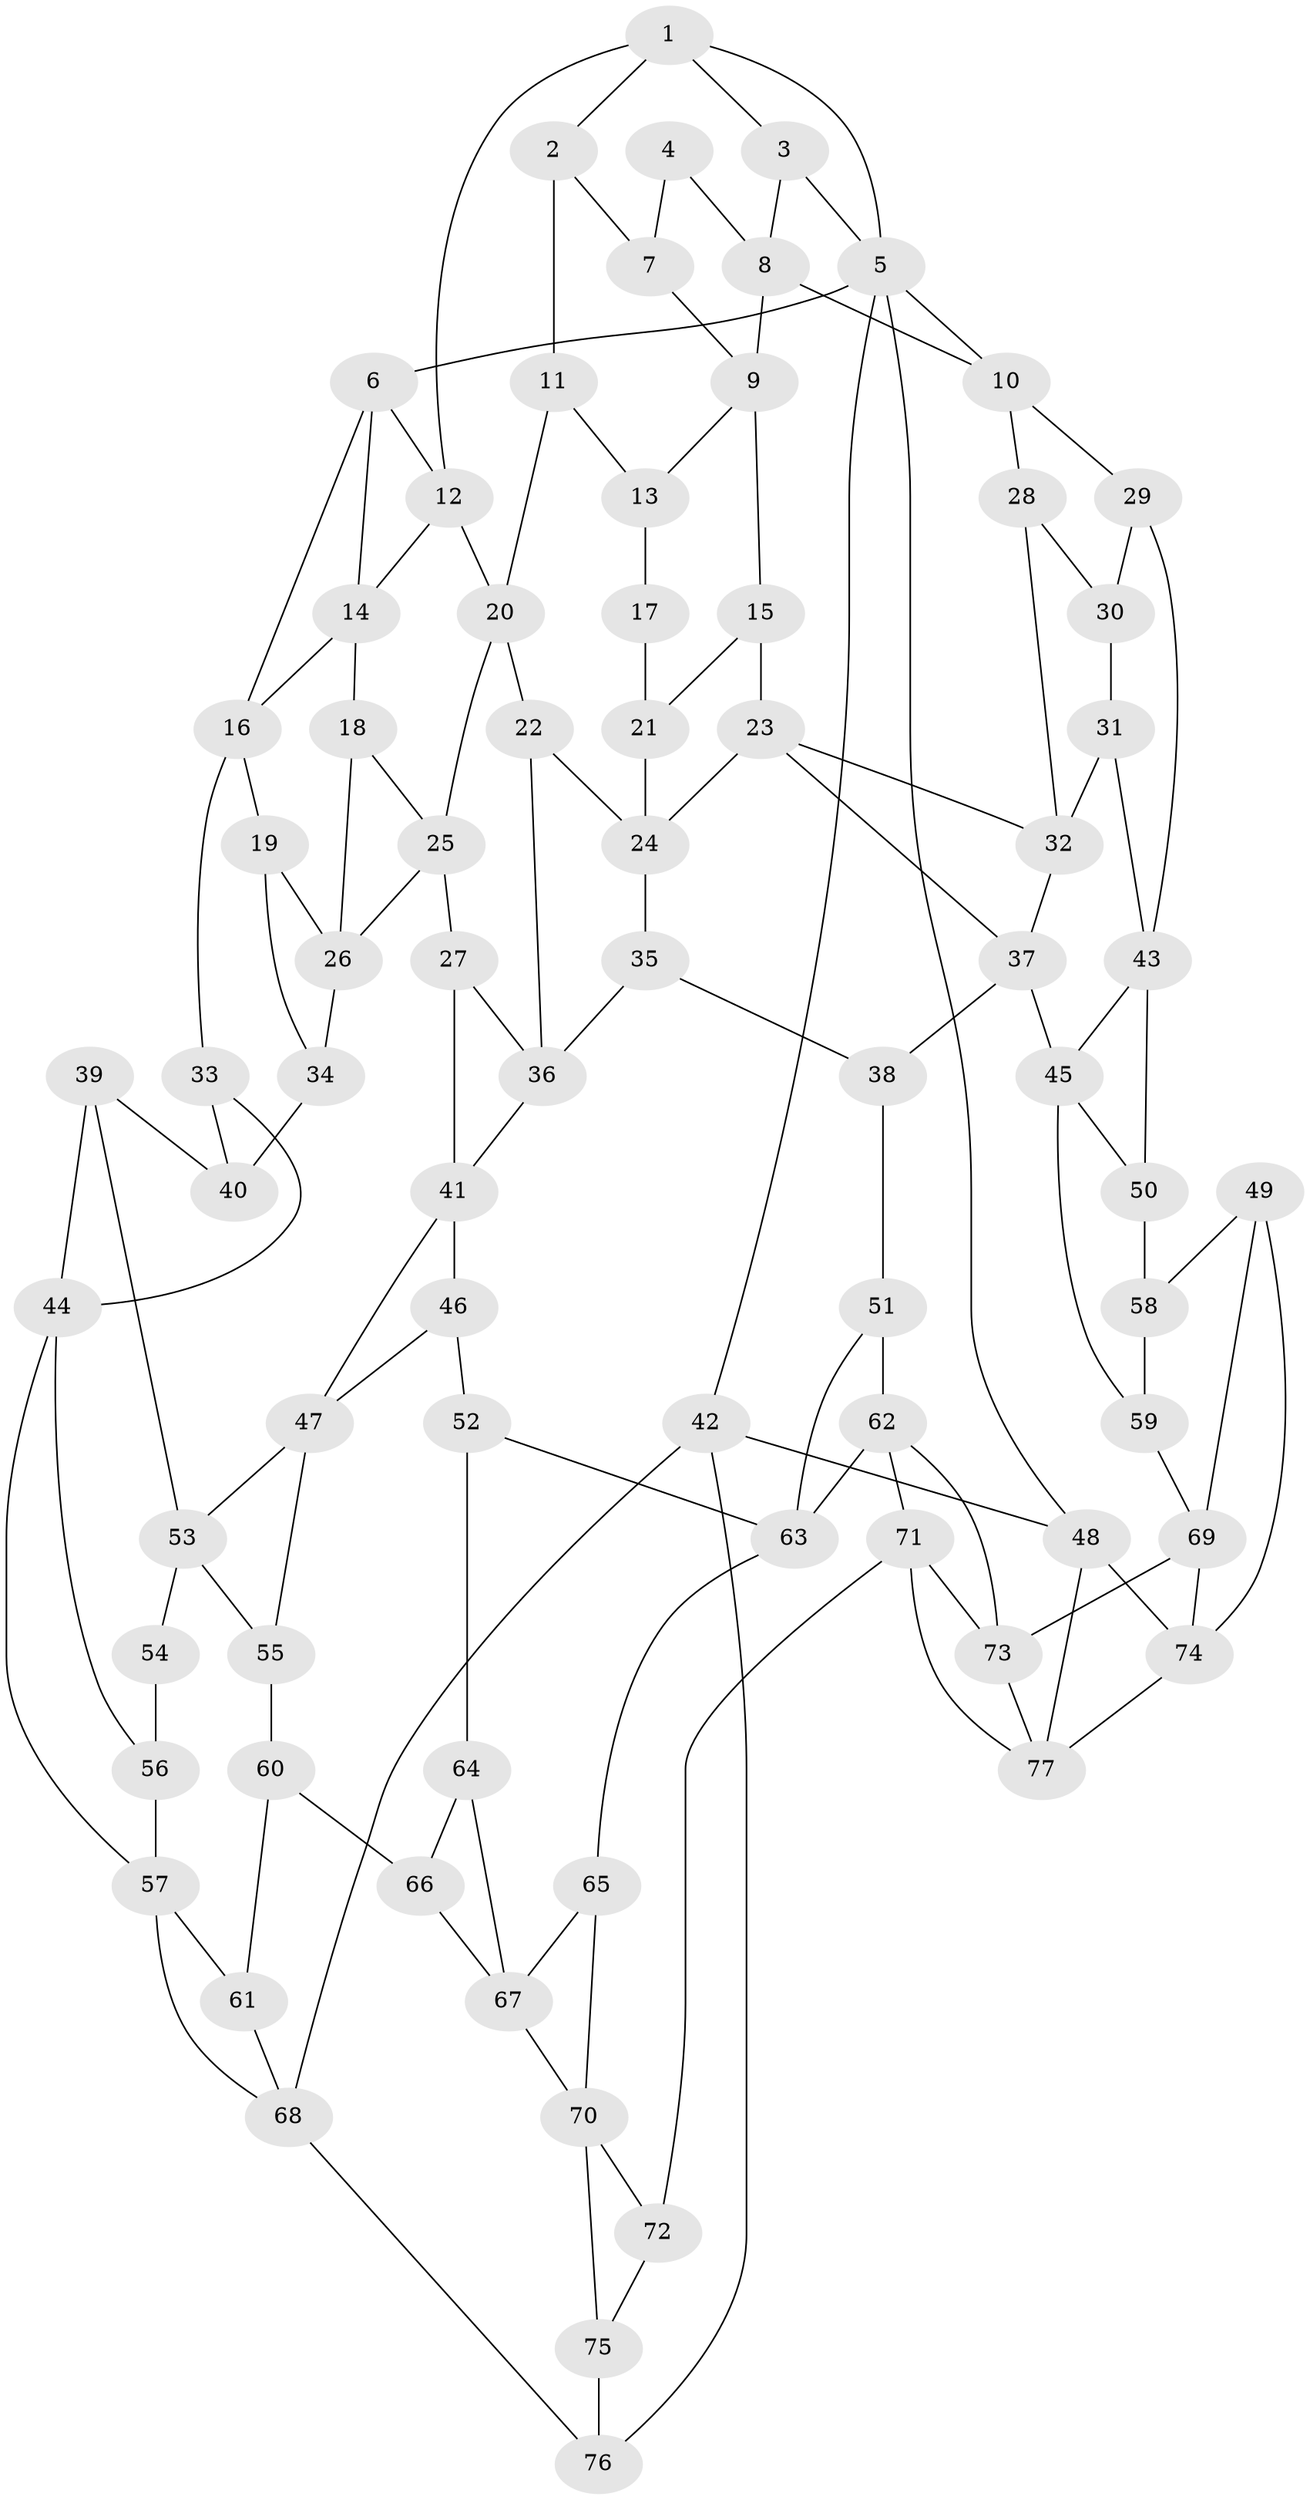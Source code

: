// original degree distribution, {3: 0.015625, 4: 0.234375, 6: 0.21875, 5: 0.53125}
// Generated by graph-tools (version 1.1) at 2025/38/03/04/25 23:38:35]
// undirected, 77 vertices, 133 edges
graph export_dot {
  node [color=gray90,style=filled];
  1;
  2;
  3;
  4;
  5;
  6;
  7;
  8;
  9;
  10;
  11;
  12;
  13;
  14;
  15;
  16;
  17;
  18;
  19;
  20;
  21;
  22;
  23;
  24;
  25;
  26;
  27;
  28;
  29;
  30;
  31;
  32;
  33;
  34;
  35;
  36;
  37;
  38;
  39;
  40;
  41;
  42;
  43;
  44;
  45;
  46;
  47;
  48;
  49;
  50;
  51;
  52;
  53;
  54;
  55;
  56;
  57;
  58;
  59;
  60;
  61;
  62;
  63;
  64;
  65;
  66;
  67;
  68;
  69;
  70;
  71;
  72;
  73;
  74;
  75;
  76;
  77;
  1 -- 2 [weight=1.0];
  1 -- 3 [weight=1.0];
  1 -- 5 [weight=1.0];
  1 -- 12 [weight=1.0];
  2 -- 7 [weight=1.0];
  2 -- 11 [weight=1.0];
  3 -- 5 [weight=1.0];
  3 -- 8 [weight=1.0];
  4 -- 7 [weight=2.0];
  4 -- 8 [weight=1.0];
  5 -- 6 [weight=1.0];
  5 -- 10 [weight=1.0];
  5 -- 42 [weight=1.0];
  5 -- 48 [weight=1.0];
  6 -- 12 [weight=1.0];
  6 -- 14 [weight=1.0];
  6 -- 16 [weight=1.0];
  7 -- 9 [weight=1.0];
  8 -- 9 [weight=1.0];
  8 -- 10 [weight=1.0];
  9 -- 13 [weight=1.0];
  9 -- 15 [weight=1.0];
  10 -- 28 [weight=1.0];
  10 -- 29 [weight=1.0];
  11 -- 13 [weight=1.0];
  11 -- 20 [weight=1.0];
  12 -- 14 [weight=1.0];
  12 -- 20 [weight=1.0];
  13 -- 17 [weight=2.0];
  14 -- 16 [weight=1.0];
  14 -- 18 [weight=1.0];
  15 -- 21 [weight=1.0];
  15 -- 23 [weight=1.0];
  16 -- 19 [weight=1.0];
  16 -- 33 [weight=1.0];
  17 -- 21 [weight=2.0];
  18 -- 25 [weight=1.0];
  18 -- 26 [weight=1.0];
  19 -- 26 [weight=1.0];
  19 -- 34 [weight=1.0];
  20 -- 22 [weight=1.0];
  20 -- 25 [weight=1.0];
  21 -- 24 [weight=1.0];
  22 -- 24 [weight=1.0];
  22 -- 36 [weight=1.0];
  23 -- 24 [weight=1.0];
  23 -- 32 [weight=1.0];
  23 -- 37 [weight=1.0];
  24 -- 35 [weight=1.0];
  25 -- 26 [weight=1.0];
  25 -- 27 [weight=1.0];
  26 -- 34 [weight=1.0];
  27 -- 36 [weight=1.0];
  27 -- 41 [weight=1.0];
  28 -- 30 [weight=2.0];
  28 -- 32 [weight=1.0];
  29 -- 30 [weight=1.0];
  29 -- 43 [weight=1.0];
  30 -- 31 [weight=1.0];
  31 -- 32 [weight=1.0];
  31 -- 43 [weight=1.0];
  32 -- 37 [weight=1.0];
  33 -- 40 [weight=1.0];
  33 -- 44 [weight=1.0];
  34 -- 40 [weight=2.0];
  35 -- 36 [weight=1.0];
  35 -- 38 [weight=1.0];
  36 -- 41 [weight=1.0];
  37 -- 38 [weight=1.0];
  37 -- 45 [weight=1.0];
  38 -- 51 [weight=1.0];
  39 -- 40 [weight=1.0];
  39 -- 44 [weight=1.0];
  39 -- 53 [weight=1.0];
  41 -- 46 [weight=1.0];
  41 -- 47 [weight=1.0];
  42 -- 48 [weight=1.0];
  42 -- 68 [weight=1.0];
  42 -- 76 [weight=1.0];
  43 -- 45 [weight=1.0];
  43 -- 50 [weight=1.0];
  44 -- 56 [weight=1.0];
  44 -- 57 [weight=1.0];
  45 -- 50 [weight=1.0];
  45 -- 59 [weight=1.0];
  46 -- 47 [weight=1.0];
  46 -- 52 [weight=1.0];
  47 -- 53 [weight=1.0];
  47 -- 55 [weight=1.0];
  48 -- 74 [weight=1.0];
  48 -- 77 [weight=1.0];
  49 -- 58 [weight=1.0];
  49 -- 69 [weight=1.0];
  49 -- 74 [weight=1.0];
  50 -- 58 [weight=2.0];
  51 -- 62 [weight=1.0];
  51 -- 63 [weight=1.0];
  52 -- 63 [weight=1.0];
  52 -- 64 [weight=1.0];
  53 -- 54 [weight=1.0];
  53 -- 55 [weight=1.0];
  54 -- 56 [weight=2.0];
  55 -- 60 [weight=1.0];
  56 -- 57 [weight=1.0];
  57 -- 61 [weight=1.0];
  57 -- 68 [weight=1.0];
  58 -- 59 [weight=1.0];
  59 -- 69 [weight=1.0];
  60 -- 61 [weight=1.0];
  60 -- 66 [weight=2.0];
  61 -- 68 [weight=1.0];
  62 -- 63 [weight=1.0];
  62 -- 71 [weight=1.0];
  62 -- 73 [weight=1.0];
  63 -- 65 [weight=1.0];
  64 -- 66 [weight=1.0];
  64 -- 67 [weight=1.0];
  65 -- 67 [weight=1.0];
  65 -- 70 [weight=1.0];
  66 -- 67 [weight=1.0];
  67 -- 70 [weight=1.0];
  68 -- 76 [weight=1.0];
  69 -- 73 [weight=1.0];
  69 -- 74 [weight=1.0];
  70 -- 72 [weight=1.0];
  70 -- 75 [weight=1.0];
  71 -- 72 [weight=1.0];
  71 -- 73 [weight=1.0];
  71 -- 77 [weight=1.0];
  72 -- 75 [weight=1.0];
  73 -- 77 [weight=1.0];
  74 -- 77 [weight=1.0];
  75 -- 76 [weight=2.0];
}

